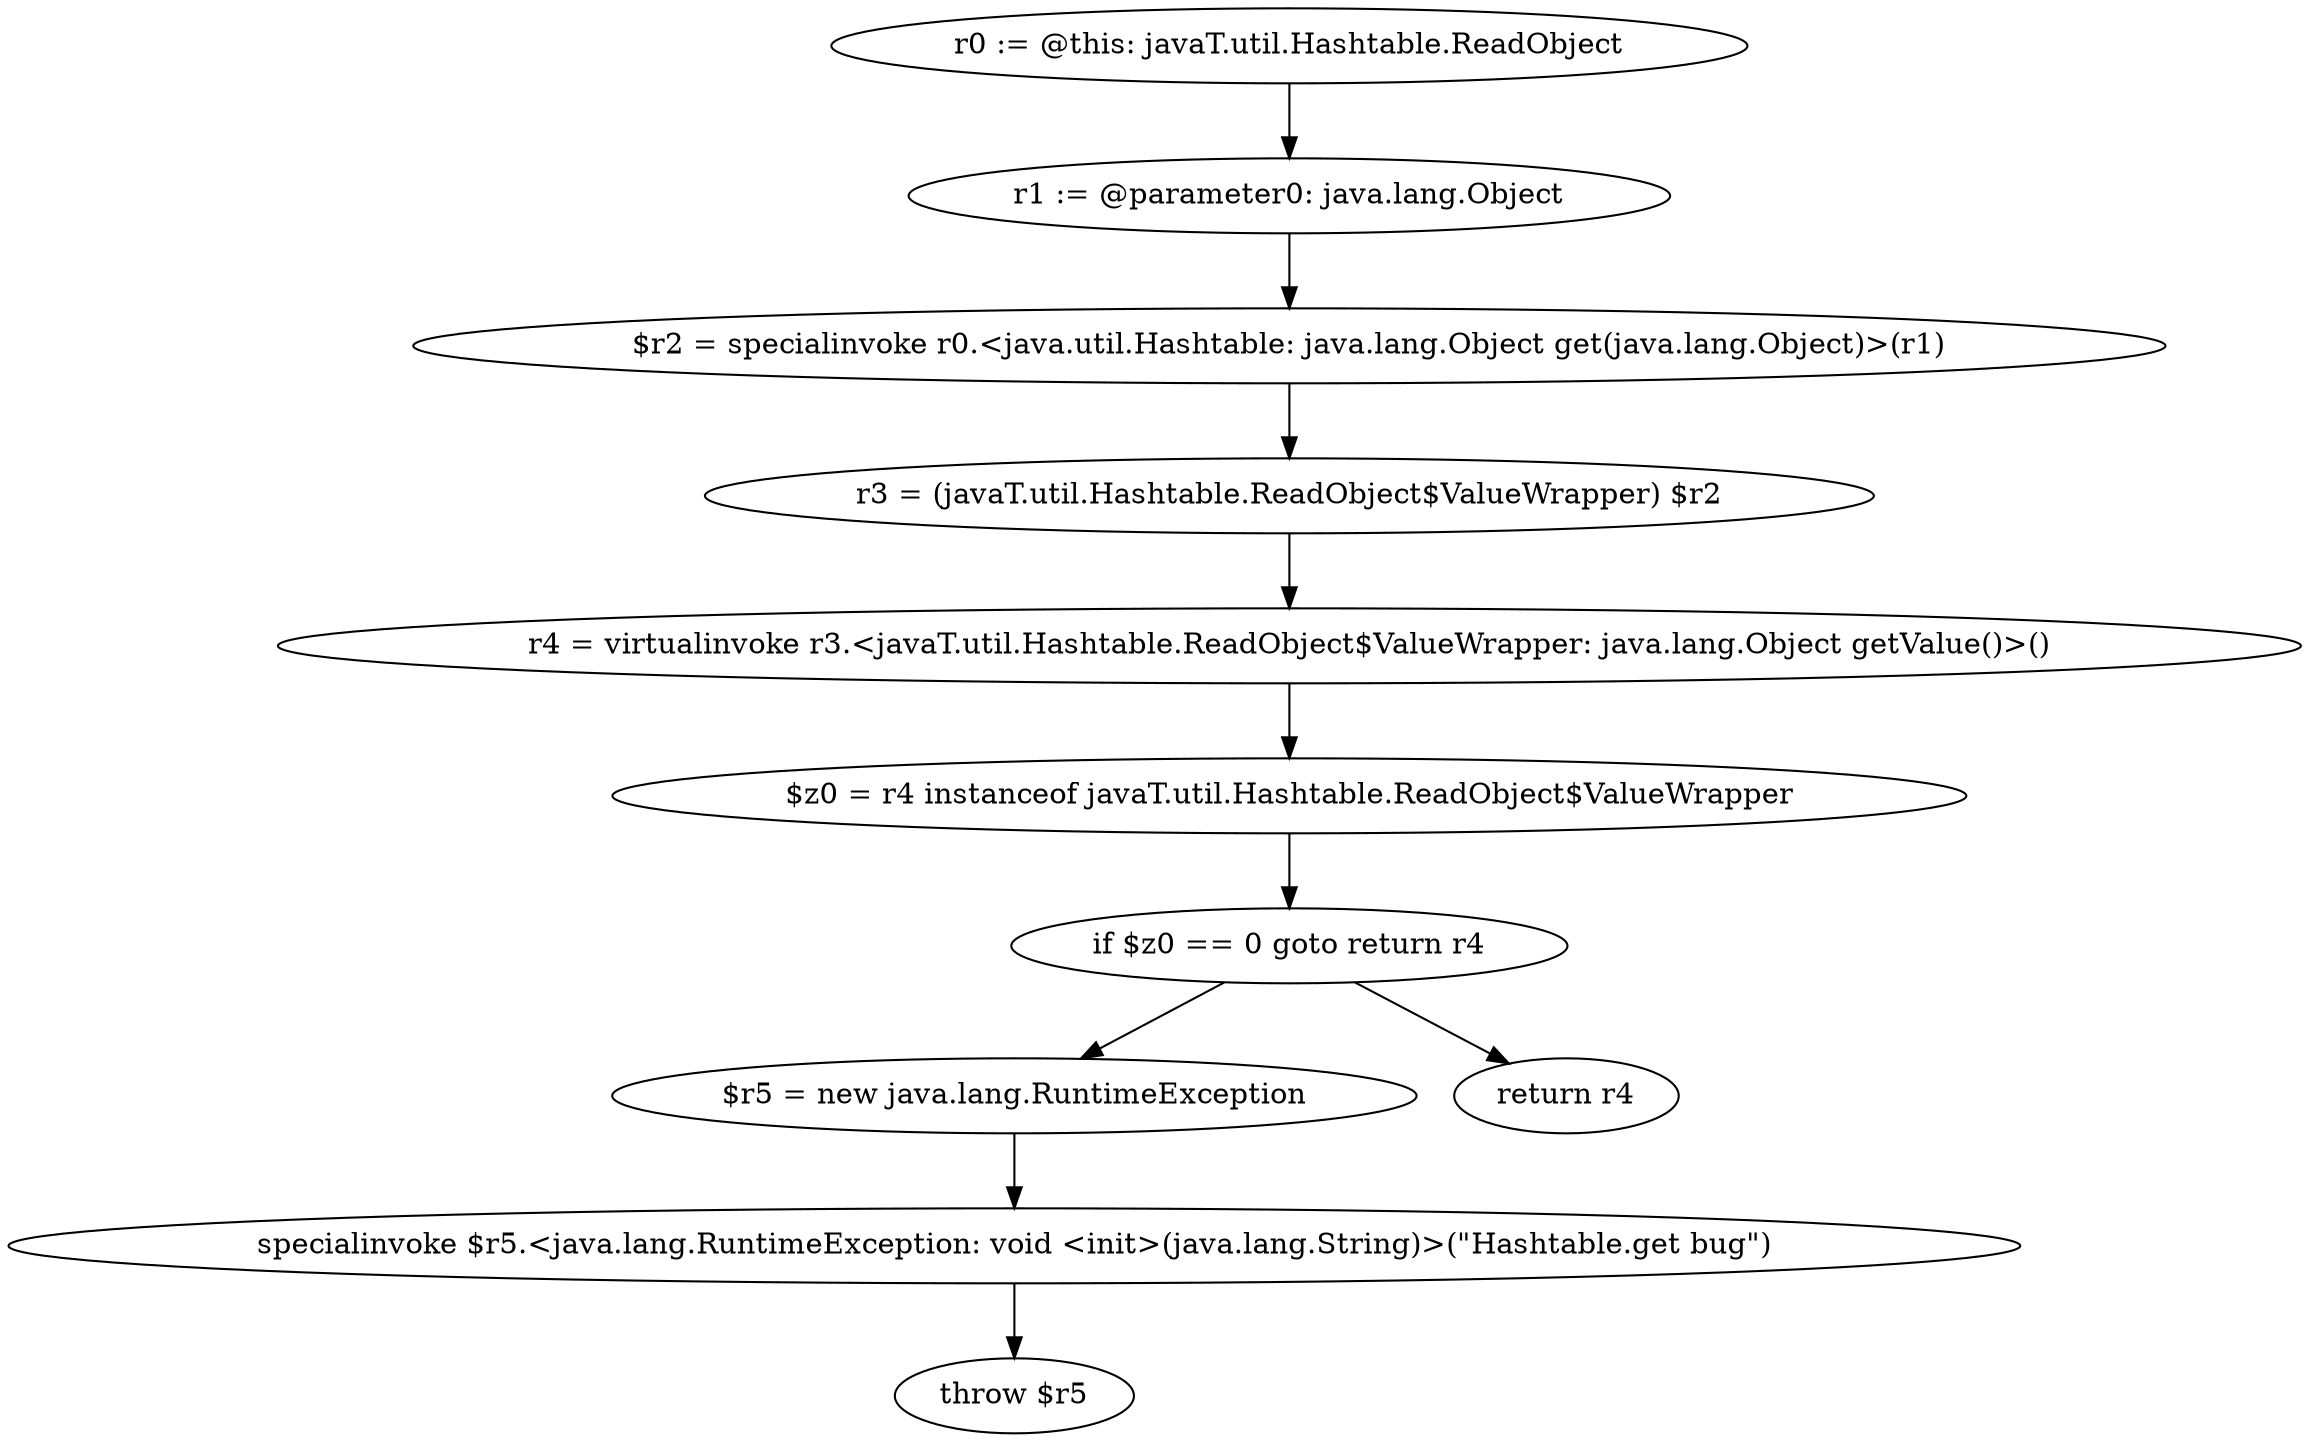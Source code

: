 digraph "unitGraph" {
    "r0 := @this: javaT.util.Hashtable.ReadObject"
    "r1 := @parameter0: java.lang.Object"
    "$r2 = specialinvoke r0.<java.util.Hashtable: java.lang.Object get(java.lang.Object)>(r1)"
    "r3 = (javaT.util.Hashtable.ReadObject$ValueWrapper) $r2"
    "r4 = virtualinvoke r3.<javaT.util.Hashtable.ReadObject$ValueWrapper: java.lang.Object getValue()>()"
    "$z0 = r4 instanceof javaT.util.Hashtable.ReadObject$ValueWrapper"
    "if $z0 == 0 goto return r4"
    "$r5 = new java.lang.RuntimeException"
    "specialinvoke $r5.<java.lang.RuntimeException: void <init>(java.lang.String)>(\"Hashtable.get bug\")"
    "throw $r5"
    "return r4"
    "r0 := @this: javaT.util.Hashtable.ReadObject"->"r1 := @parameter0: java.lang.Object";
    "r1 := @parameter0: java.lang.Object"->"$r2 = specialinvoke r0.<java.util.Hashtable: java.lang.Object get(java.lang.Object)>(r1)";
    "$r2 = specialinvoke r0.<java.util.Hashtable: java.lang.Object get(java.lang.Object)>(r1)"->"r3 = (javaT.util.Hashtable.ReadObject$ValueWrapper) $r2";
    "r3 = (javaT.util.Hashtable.ReadObject$ValueWrapper) $r2"->"r4 = virtualinvoke r3.<javaT.util.Hashtable.ReadObject$ValueWrapper: java.lang.Object getValue()>()";
    "r4 = virtualinvoke r3.<javaT.util.Hashtable.ReadObject$ValueWrapper: java.lang.Object getValue()>()"->"$z0 = r4 instanceof javaT.util.Hashtable.ReadObject$ValueWrapper";
    "$z0 = r4 instanceof javaT.util.Hashtable.ReadObject$ValueWrapper"->"if $z0 == 0 goto return r4";
    "if $z0 == 0 goto return r4"->"$r5 = new java.lang.RuntimeException";
    "if $z0 == 0 goto return r4"->"return r4";
    "$r5 = new java.lang.RuntimeException"->"specialinvoke $r5.<java.lang.RuntimeException: void <init>(java.lang.String)>(\"Hashtable.get bug\")";
    "specialinvoke $r5.<java.lang.RuntimeException: void <init>(java.lang.String)>(\"Hashtable.get bug\")"->"throw $r5";
}
